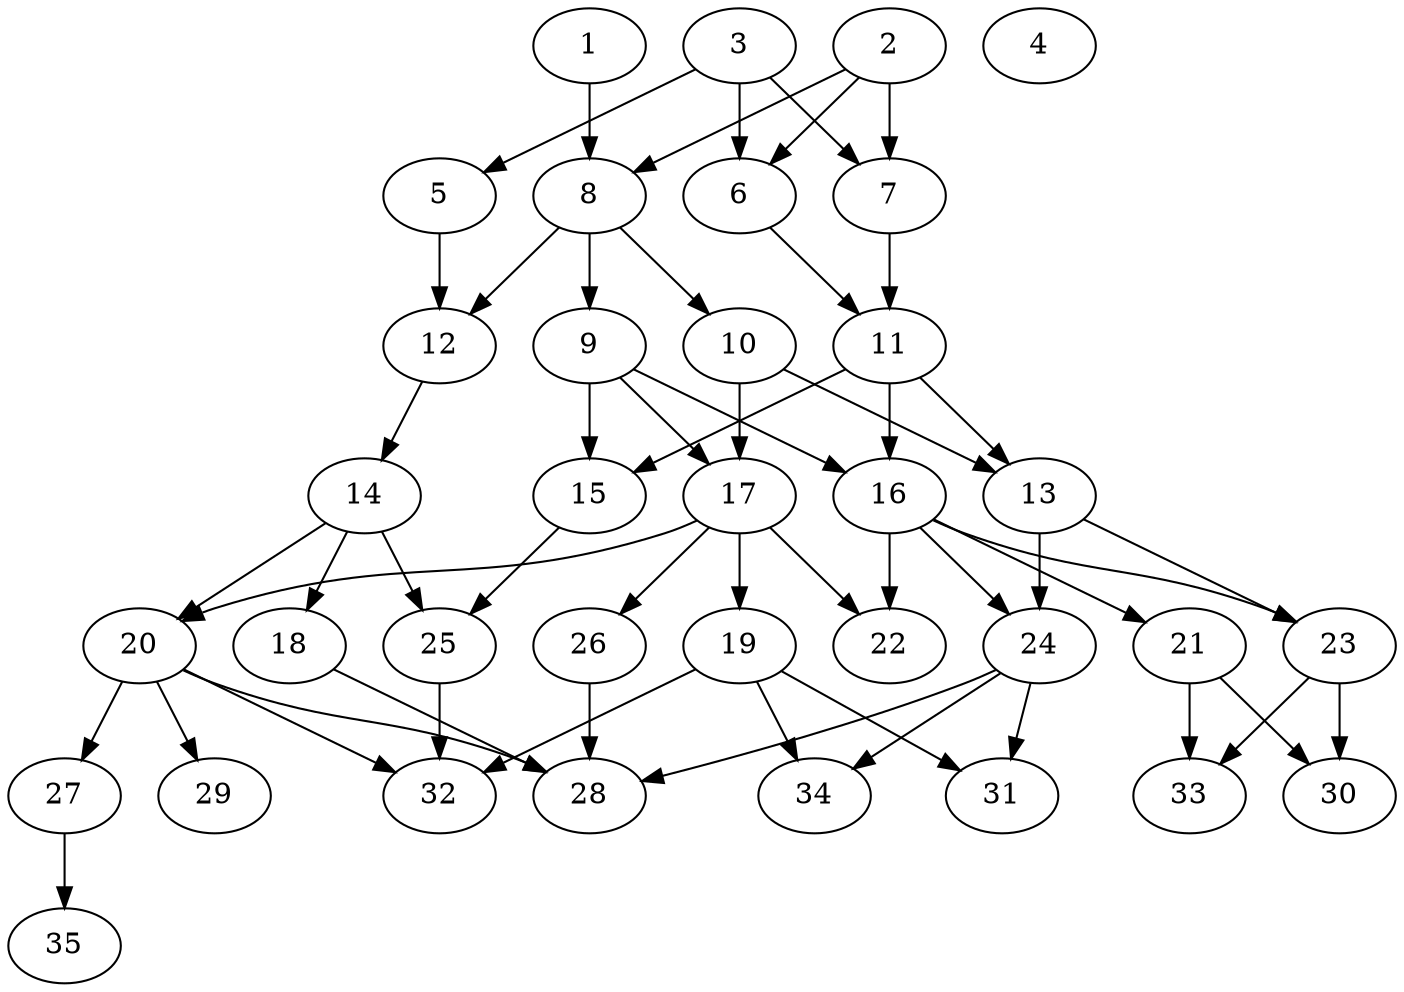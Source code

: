 // DAG (tier=2-normal, mode=data, n=35, ccr=0.442, fat=0.563, density=0.419, regular=0.578, jump=0.180, mindata=2097152, maxdata=16777216)
// DAG automatically generated by daggen at Sun Aug 24 16:33:33 2025
// /home/ermia/Project/Environments/daggen/bin/daggen --dot --ccr 0.442 --fat 0.563 --regular 0.578 --density 0.419 --jump 0.180 --mindata 2097152 --maxdata 16777216 -n 35 
digraph G {
  1 [size="147469372640136864", alpha="0.16", expect_size="73734686320068432"]
  1 -> 8 [size ="65063931084800"]
  2 [size="2379210492742385795072", alpha="0.20", expect_size="1189605246371192897536"]
  2 -> 6 [size ="1425756076900352"]
  2 -> 7 [size ="1425756076900352"]
  2 -> 8 [size ="1425756076900352"]
  3 [size="14940631058990932", alpha="0.20", expect_size="7470315529495466"]
  3 -> 5 [size ="1558180924489728"]
  3 -> 6 [size ="1558180924489728"]
  3 -> 7 [size ="1558180924489728"]
  4 [size="608271200092441088", alpha="0.03", expect_size="304135600046220544"]
  5 [size="1627090632408698880", alpha="0.03", expect_size="813545316204349440"]
  5 -> 12 [size ="554188220137472"]
  6 [size="25039784741208850432", alpha="0.08", expect_size="12519892370604425216"]
  6 -> 11 [size ="68471584980992"]
  7 [size="882473008025527386112", alpha="0.16", expect_size="441236504012763693056"]
  7 -> 11 [size ="736022245670912"]
  8 [size="9320700200787632", alpha="0.09", expect_size="4660350100393816"]
  8 -> 9 [size ="525523012812800"]
  8 -> 10 [size ="525523012812800"]
  8 -> 12 [size ="525523012812800"]
  9 [size="1799275242173139712", alpha="0.15", expect_size="899637621086569856"]
  9 -> 15 [size ="2153124491952128"]
  9 -> 16 [size ="2153124491952128"]
  9 -> 17 [size ="2153124491952128"]
  10 [size="2253854930243400", alpha="0.17", expect_size="1126927465121700"]
  10 -> 13 [size ="49942416588800"]
  10 -> 17 [size ="49942416588800"]
  11 [size="31832416792684940", alpha="0.02", expect_size="15916208396342470"]
  11 -> 13 [size ="1199719262978048"]
  11 -> 15 [size ="1199719262978048"]
  11 -> 16 [size ="1199719262978048"]
  12 [size="2055451072242653952", alpha="0.02", expect_size="1027725536121326976"]
  12 -> 14 [size ="1088080647815168"]
  13 [size="399809444559379584", alpha="0.13", expect_size="199904722279689792"]
  13 -> 23 [size ="883565109706752"]
  13 -> 24 [size ="883565109706752"]
  14 [size="1217328716854933760", alpha="0.18", expect_size="608664358427466880"]
  14 -> 18 [size ="533788341829632"]
  14 -> 20 [size ="533788341829632"]
  14 -> 25 [size ="533788341829632"]
  15 [size="409644665492835840", alpha="0.13", expect_size="204822332746417920"]
  15 -> 25 [size ="282971772813312"]
  16 [size="1324991974650123649024", alpha="0.12", expect_size="662495987325061824512"]
  16 -> 21 [size ="965084822110208"]
  16 -> 22 [size ="965084822110208"]
  16 -> 23 [size ="965084822110208"]
  16 -> 24 [size ="965084822110208"]
  17 [size="24571560312094164", alpha="0.11", expect_size="12285780156047082"]
  17 -> 19 [size ="805313112440832"]
  17 -> 20 [size ="805313112440832"]
  17 -> 22 [size ="805313112440832"]
  17 -> 26 [size ="805313112440832"]
  18 [size="28415065543671808000", alpha="0.15", expect_size="14207532771835904000"]
  18 -> 28 [size ="74494194483200"]
  19 [size="421159494084328128", alpha="0.00", expect_size="210579747042164064"]
  19 -> 31 [size ="452926984159232"]
  19 -> 32 [size ="452926984159232"]
  19 -> 34 [size ="452926984159232"]
  20 [size="18333141612375296", alpha="0.07", expect_size="9166570806187648"]
  20 -> 27 [size ="1520229209341952"]
  20 -> 28 [size ="1520229209341952"]
  20 -> 29 [size ="1520229209341952"]
  20 -> 32 [size ="1520229209341952"]
  21 [size="123639440624928416", alpha="0.10", expect_size="61819720312464208"]
  21 -> 30 [size ="104056353718272"]
  21 -> 33 [size ="104056353718272"]
  22 [size="808634660468647", alpha="0.07", expect_size="404317330234323"]
  23 [size="644857889009038262272", alpha="0.01", expect_size="322428944504519131136"]
  23 -> 30 [size ="597126023217152"]
  23 -> 33 [size ="597126023217152"]
  24 [size="987267226721767653376", alpha="0.02", expect_size="493633613360883826688"]
  24 -> 28 [size ="793194694443008"]
  24 -> 31 [size ="793194694443008"]
  24 -> 34 [size ="793194694443008"]
  25 [size="1081167695932563652608", alpha="0.12", expect_size="540583847966281826304"]
  25 -> 32 [size ="842723997253632"]
  26 [size="1133098096882797568", alpha="0.07", expect_size="566549048441398784"]
  26 -> 28 [size ="2217571147317248"]
  27 [size="6025611886639104", alpha="0.01", expect_size="3012805943319552"]
  27 -> 35 [size ="290820825546752"]
  28 [size="532250112709168192", alpha="0.08", expect_size="266125056354584096"]
  29 [size="2854508710448278274048", alpha="0.18", expect_size="1427254355224139137024"]
  30 [size="776389746601247232", alpha="0.18", expect_size="388194873300623616"]
  31 [size="933156834908483616768", alpha="0.01", expect_size="466578417454241808384"]
  32 [size="1076704242654170368", alpha="0.20", expect_size="538352121327085184"]
  33 [size="949978046398464000000", alpha="0.10", expect_size="474989023199232000000"]
  34 [size="102963996391516672", alpha="0.02", expect_size="51481998195758336"]
  35 [size="152111848738865020928", alpha="0.10", expect_size="76055924369432510464"]
}